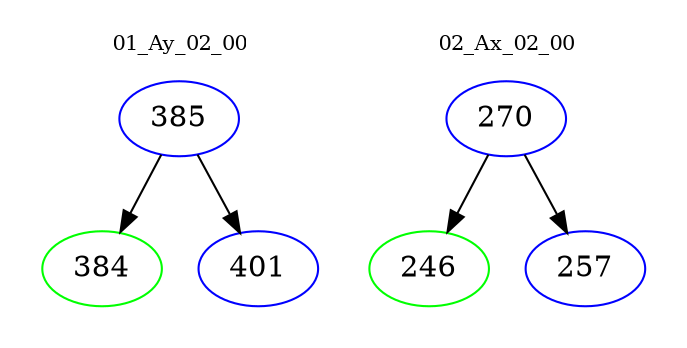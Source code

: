 digraph{
subgraph cluster_0 {
color = white
label = "01_Ay_02_00";
fontsize=10;
T0_385 [label="385", color="blue"]
T0_385 -> T0_384 [color="black"]
T0_384 [label="384", color="green"]
T0_385 -> T0_401 [color="black"]
T0_401 [label="401", color="blue"]
}
subgraph cluster_1 {
color = white
label = "02_Ax_02_00";
fontsize=10;
T1_270 [label="270", color="blue"]
T1_270 -> T1_246 [color="black"]
T1_246 [label="246", color="green"]
T1_270 -> T1_257 [color="black"]
T1_257 [label="257", color="blue"]
}
}
